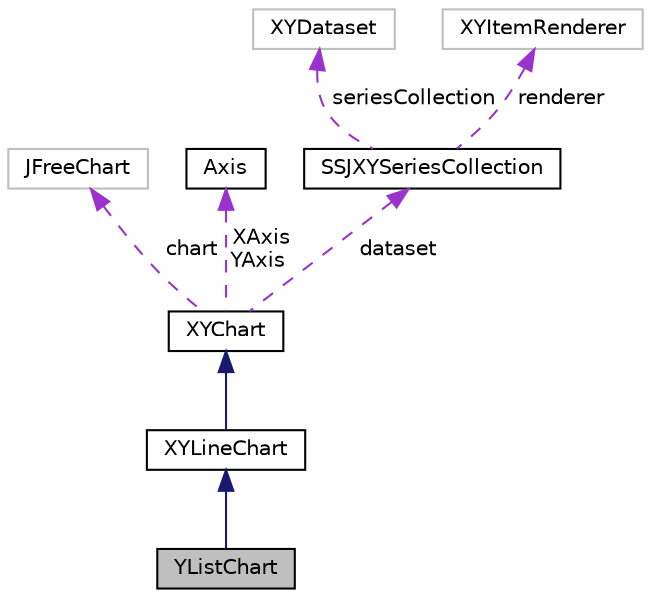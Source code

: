 digraph "YListChart"
{
 // INTERACTIVE_SVG=YES
  bgcolor="transparent";
  edge [fontname="Helvetica",fontsize="10",labelfontname="Helvetica",labelfontsize="10"];
  node [fontname="Helvetica",fontsize="10",shape=record];
  Node3 [label="YListChart",height=0.2,width=0.4,color="black", fillcolor="grey75", style="filled", fontcolor="black"];
  Node4 -> Node3 [dir="back",color="midnightblue",fontsize="10",style="solid",fontname="Helvetica"];
  Node4 [label="XYLineChart",height=0.2,width=0.4,color="black",URL="$classumontreal_1_1ssj_1_1charts_1_1XYLineChart.html",tooltip="This class provides tools to create and manage curve plots. "];
  Node5 -> Node4 [dir="back",color="midnightblue",fontsize="10",style="solid",fontname="Helvetica"];
  Node5 [label="XYChart",height=0.2,width=0.4,color="black",URL="$classumontreal_1_1ssj_1_1charts_1_1XYChart.html",tooltip="This class provides tools to create charts from data in a simple way. "];
  Node6 -> Node5 [dir="back",color="darkorchid3",fontsize="10",style="dashed",label=" chart" ,fontname="Helvetica"];
  Node6 [label="JFreeChart",height=0.2,width=0.4,color="grey75"];
  Node7 -> Node5 [dir="back",color="darkorchid3",fontsize="10",style="dashed",label=" XAxis\nYAxis" ,fontname="Helvetica"];
  Node7 [label="Axis",height=0.2,width=0.4,color="black",URL="$classumontreal_1_1ssj_1_1charts_1_1Axis.html",tooltip="Represents an axis of a chart encapsulated by an instance of XYChart. "];
  Node8 -> Node5 [dir="back",color="darkorchid3",fontsize="10",style="dashed",label=" dataset" ,fontname="Helvetica"];
  Node8 [label="SSJXYSeriesCollection",height=0.2,width=0.4,color="black",URL="$classumontreal_1_1ssj_1_1charts_1_1SSJXYSeriesCollection.html",tooltip="Stores data used in a XYChart. "];
  Node9 -> Node8 [dir="back",color="darkorchid3",fontsize="10",style="dashed",label=" seriesCollection" ,fontname="Helvetica"];
  Node9 [label="XYDataset",height=0.2,width=0.4,color="grey75"];
  Node10 -> Node8 [dir="back",color="darkorchid3",fontsize="10",style="dashed",label=" renderer" ,fontname="Helvetica"];
  Node10 [label="XYItemRenderer",height=0.2,width=0.4,color="grey75"];
}

